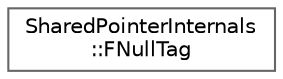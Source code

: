 digraph "Graphical Class Hierarchy"
{
 // INTERACTIVE_SVG=YES
 // LATEX_PDF_SIZE
  bgcolor="transparent";
  edge [fontname=Helvetica,fontsize=10,labelfontname=Helvetica,labelfontsize=10];
  node [fontname=Helvetica,fontsize=10,shape=box,height=0.2,width=0.4];
  rankdir="LR";
  Node0 [id="Node000000",label="SharedPointerInternals\l::FNullTag",height=0.2,width=0.4,color="grey40", fillcolor="white", style="filled",URL="$d9/d1a/structSharedPointerInternals_1_1FNullTag.html",tooltip=" "];
}
